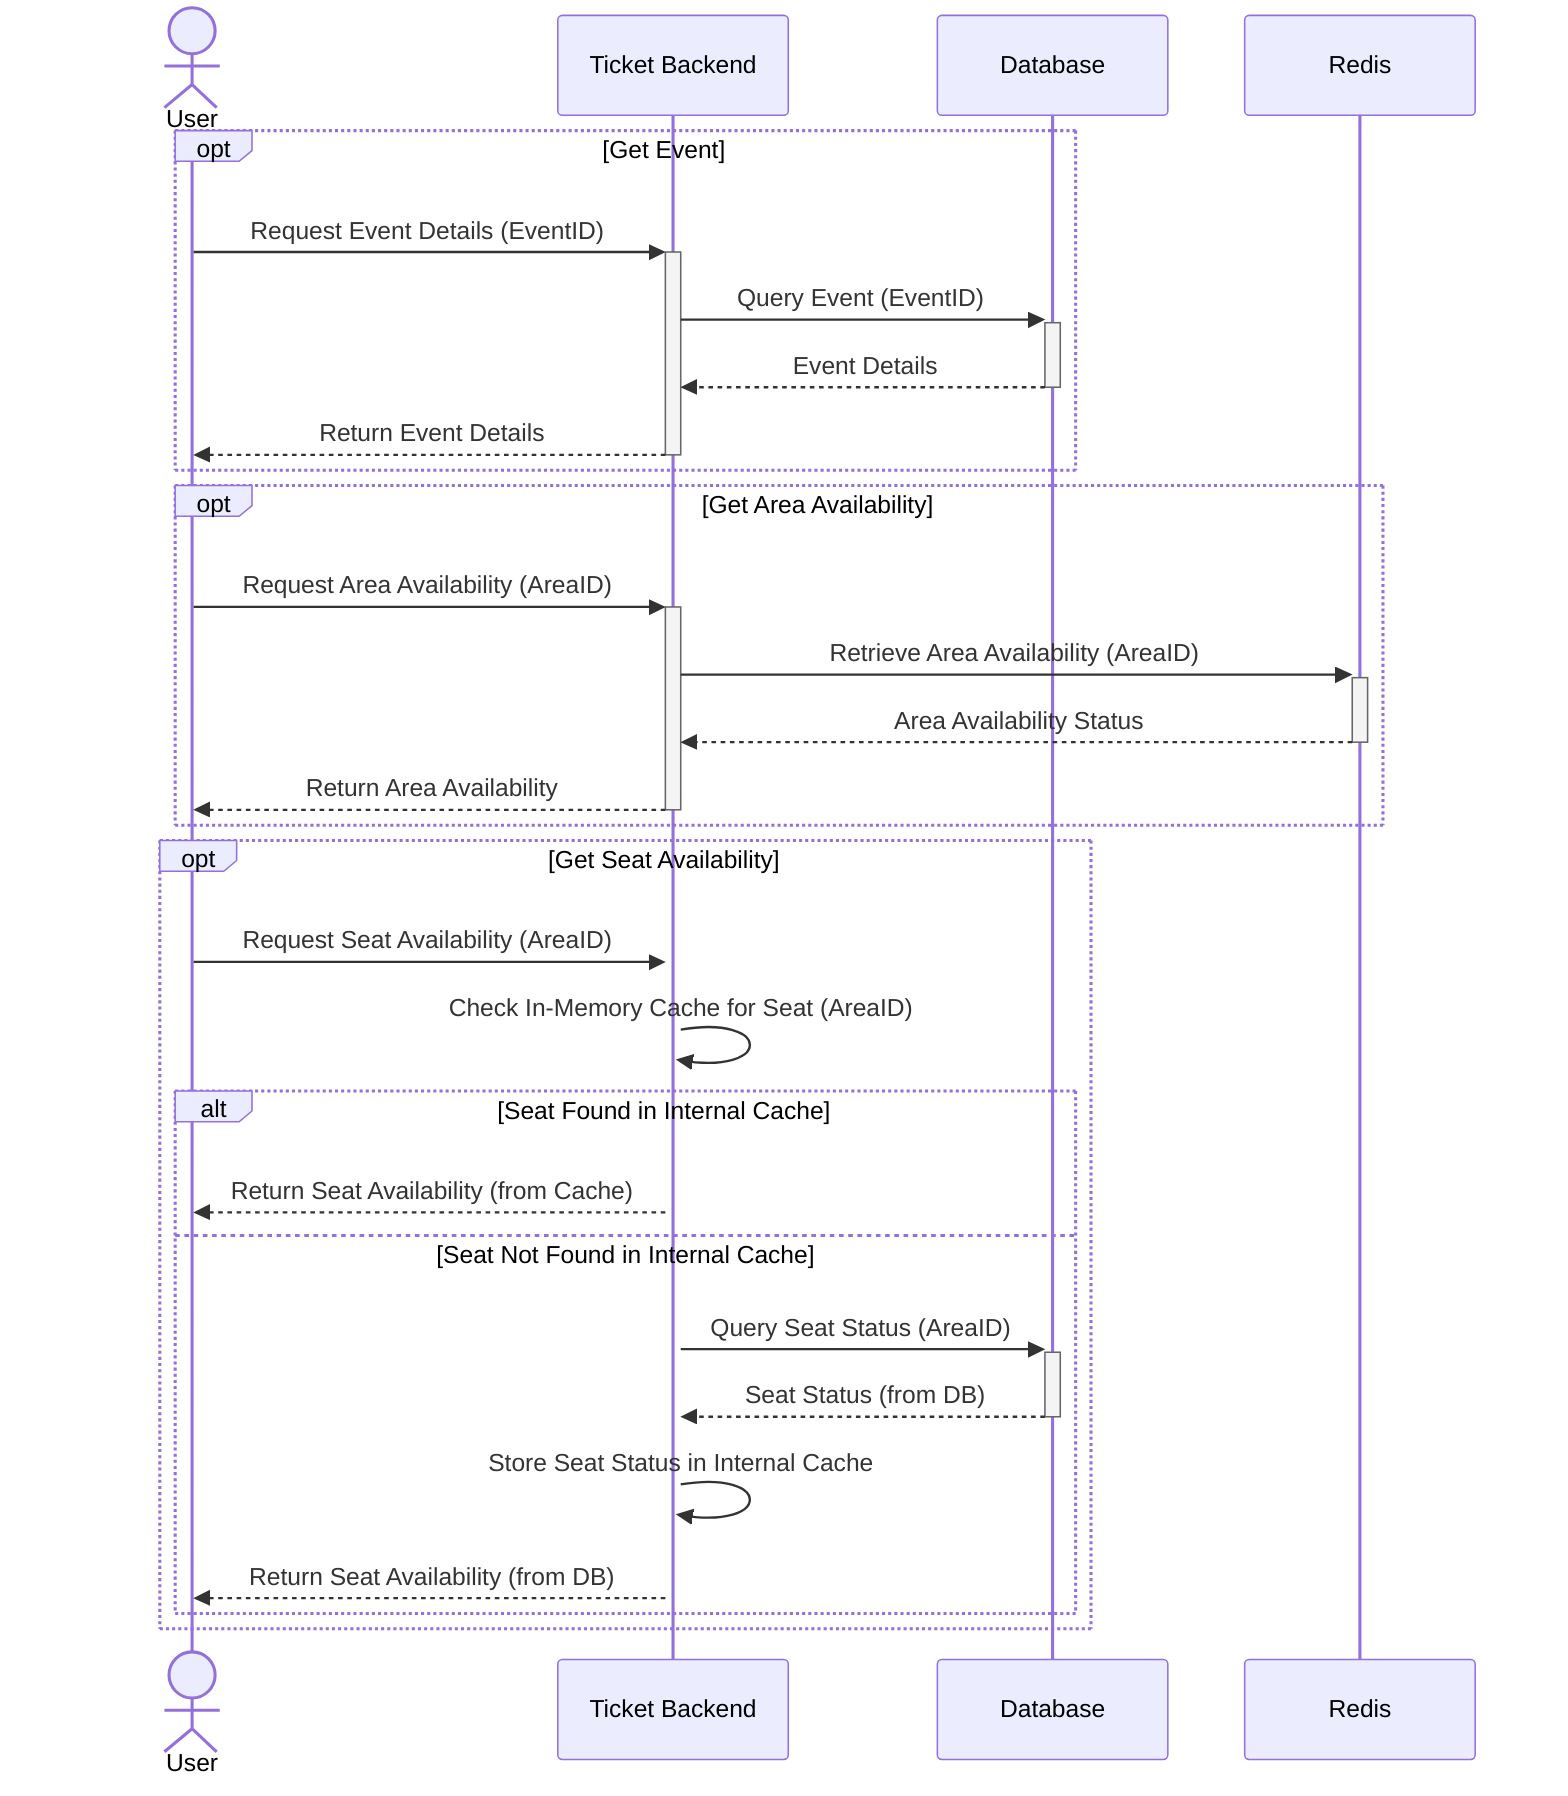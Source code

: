 sequenceDiagram
    actor User
    participant TicketBackend as Ticket Backend
    participant Database
    participant Redis

    opt Get Event
        User->>+TicketBackend: Request Event Details (EventID)
        TicketBackend->>+Database: Query Event (EventID)
        Database-->>-TicketBackend: Event Details
        TicketBackend-->>-User: Return Event Details
    end

    opt Get Area Availability
        User->>+TicketBackend: Request Area Availability (AreaID)
        TicketBackend->>+Redis: Retrieve Area Availability (AreaID)
        Redis-->>-TicketBackend: Area Availability Status
        TicketBackend-->>-User: Return Area Availability
    end

    opt Get Seat Availability
        User->>+TicketBackend: Request Seat Availability (AreaID)
        TicketBackend->>TicketBackend: Check In-Memory Cache for Seat (AreaID)
        alt Seat Found in Internal Cache
            TicketBackend-->>User: Return Seat Availability (from Cache)
        else Seat Not Found in Internal Cache
            TicketBackend->>+Database: Query Seat Status (AreaID)
            Database-->>-TicketBackend: Seat Status (from DB)
            TicketBackend->>TicketBackend: Store Seat Status in Internal Cache
            TicketBackend-->>User: Return Seat Availability (from DB)
        end
    end